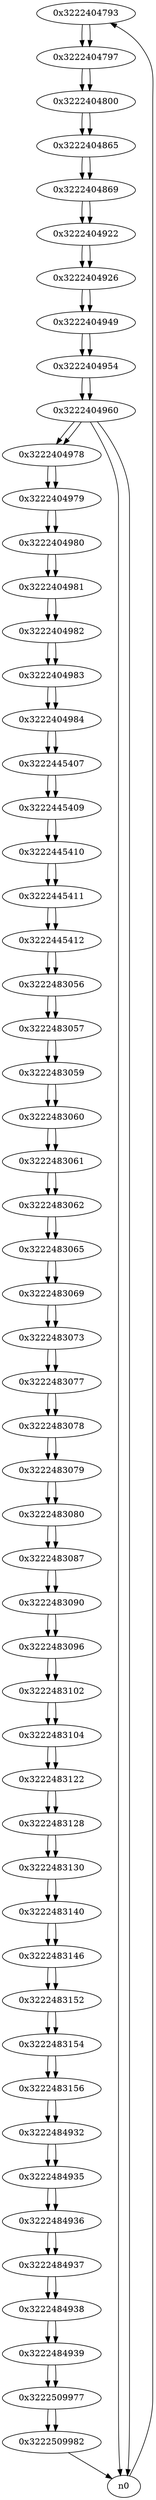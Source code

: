 digraph G{
/* nodes */
  n1 [label="0x3222404793"]
  n2 [label="0x3222404797"]
  n3 [label="0x3222404800"]
  n4 [label="0x3222404865"]
  n5 [label="0x3222404869"]
  n6 [label="0x3222404922"]
  n7 [label="0x3222404926"]
  n8 [label="0x3222404949"]
  n9 [label="0x3222404954"]
  n10 [label="0x3222404960"]
  n11 [label="0x3222404978"]
  n12 [label="0x3222404979"]
  n13 [label="0x3222404980"]
  n14 [label="0x3222404981"]
  n15 [label="0x3222404982"]
  n16 [label="0x3222404983"]
  n17 [label="0x3222404984"]
  n18 [label="0x3222445407"]
  n19 [label="0x3222445409"]
  n20 [label="0x3222445410"]
  n21 [label="0x3222445411"]
  n22 [label="0x3222445412"]
  n23 [label="0x3222483056"]
  n24 [label="0x3222483057"]
  n25 [label="0x3222483059"]
  n26 [label="0x3222483060"]
  n27 [label="0x3222483061"]
  n28 [label="0x3222483062"]
  n29 [label="0x3222483065"]
  n30 [label="0x3222483069"]
  n31 [label="0x3222483073"]
  n32 [label="0x3222483077"]
  n33 [label="0x3222483078"]
  n34 [label="0x3222483079"]
  n35 [label="0x3222483080"]
  n36 [label="0x3222483087"]
  n37 [label="0x3222483090"]
  n38 [label="0x3222483096"]
  n39 [label="0x3222483102"]
  n40 [label="0x3222483104"]
  n41 [label="0x3222483122"]
  n42 [label="0x3222483128"]
  n43 [label="0x3222483130"]
  n44 [label="0x3222483140"]
  n45 [label="0x3222483146"]
  n46 [label="0x3222483152"]
  n47 [label="0x3222483154"]
  n48 [label="0x3222483156"]
  n49 [label="0x3222484932"]
  n50 [label="0x3222484935"]
  n51 [label="0x3222484936"]
  n52 [label="0x3222484937"]
  n53 [label="0x3222484938"]
  n54 [label="0x3222484939"]
  n55 [label="0x3222509977"]
  n56 [label="0x3222509982"]
/* edges */
n1 -> n2;
n0 -> n1;
n2 -> n3;
n1 -> n2;
n3 -> n4;
n2 -> n3;
n4 -> n5;
n3 -> n4;
n5 -> n6;
n4 -> n5;
n6 -> n7;
n5 -> n6;
n7 -> n8;
n6 -> n7;
n8 -> n9;
n7 -> n8;
n9 -> n10;
n8 -> n9;
n10 -> n11;
n10 -> n0;
n10 -> n0;
n9 -> n10;
n11 -> n12;
n10 -> n11;
n12 -> n13;
n11 -> n12;
n13 -> n14;
n12 -> n13;
n14 -> n15;
n13 -> n14;
n15 -> n16;
n14 -> n15;
n16 -> n17;
n15 -> n16;
n17 -> n18;
n16 -> n17;
n18 -> n19;
n17 -> n18;
n19 -> n20;
n18 -> n19;
n20 -> n21;
n19 -> n20;
n21 -> n22;
n20 -> n21;
n22 -> n23;
n21 -> n22;
n23 -> n24;
n22 -> n23;
n24 -> n25;
n23 -> n24;
n25 -> n26;
n24 -> n25;
n26 -> n27;
n25 -> n26;
n27 -> n28;
n26 -> n27;
n28 -> n29;
n27 -> n28;
n29 -> n30;
n28 -> n29;
n30 -> n31;
n29 -> n30;
n31 -> n32;
n30 -> n31;
n32 -> n33;
n31 -> n32;
n33 -> n34;
n32 -> n33;
n34 -> n35;
n33 -> n34;
n35 -> n36;
n34 -> n35;
n36 -> n37;
n35 -> n36;
n37 -> n38;
n36 -> n37;
n38 -> n39;
n37 -> n38;
n39 -> n40;
n38 -> n39;
n40 -> n41;
n39 -> n40;
n41 -> n42;
n40 -> n41;
n42 -> n43;
n41 -> n42;
n43 -> n44;
n42 -> n43;
n44 -> n45;
n43 -> n44;
n45 -> n46;
n44 -> n45;
n46 -> n47;
n45 -> n46;
n47 -> n48;
n46 -> n47;
n48 -> n49;
n47 -> n48;
n49 -> n50;
n48 -> n49;
n50 -> n51;
n49 -> n50;
n51 -> n52;
n50 -> n51;
n52 -> n53;
n51 -> n52;
n53 -> n54;
n52 -> n53;
n54 -> n55;
n53 -> n54;
n55 -> n56;
n54 -> n55;
n56 -> n0;
n55 -> n56;
}
